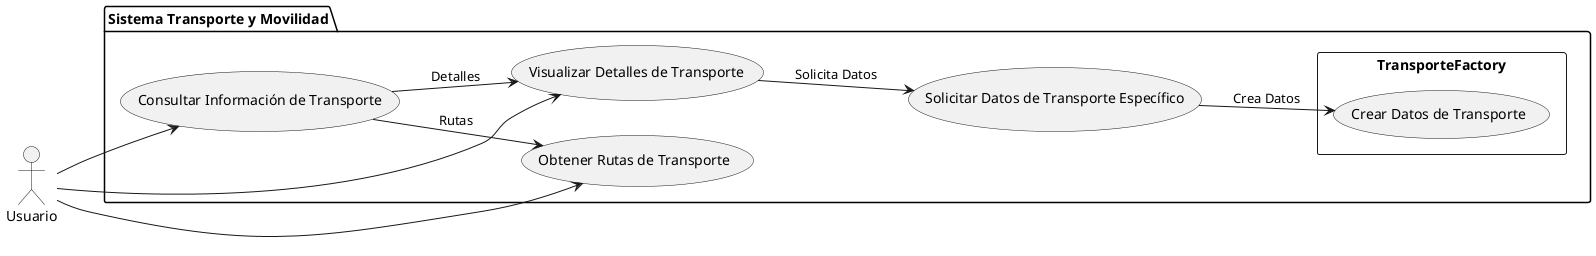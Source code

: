 @startuml
left to right direction

actor Usuario as U

package "Sistema Transporte y Movilidad" {

    usecase "Consultar Información de Transporte" as CI
    usecase "Visualizar Detalles de Transporte" as VT
    usecase "Obtener Rutas de Transporte" as RT
    usecase "Solicitar Datos de Transporte Específico" as ST

    rectangle "TransporteFactory" {
        usecase "Crear Datos de Transporte" as CT
    }

    CI --> VT : Detalles
    CI --> RT : Rutas
    VT --> ST : Solicita Datos
    ST --> CT : Crea Datos

    U --> CI
    U --> VT
    U --> RT
}
@enduml
